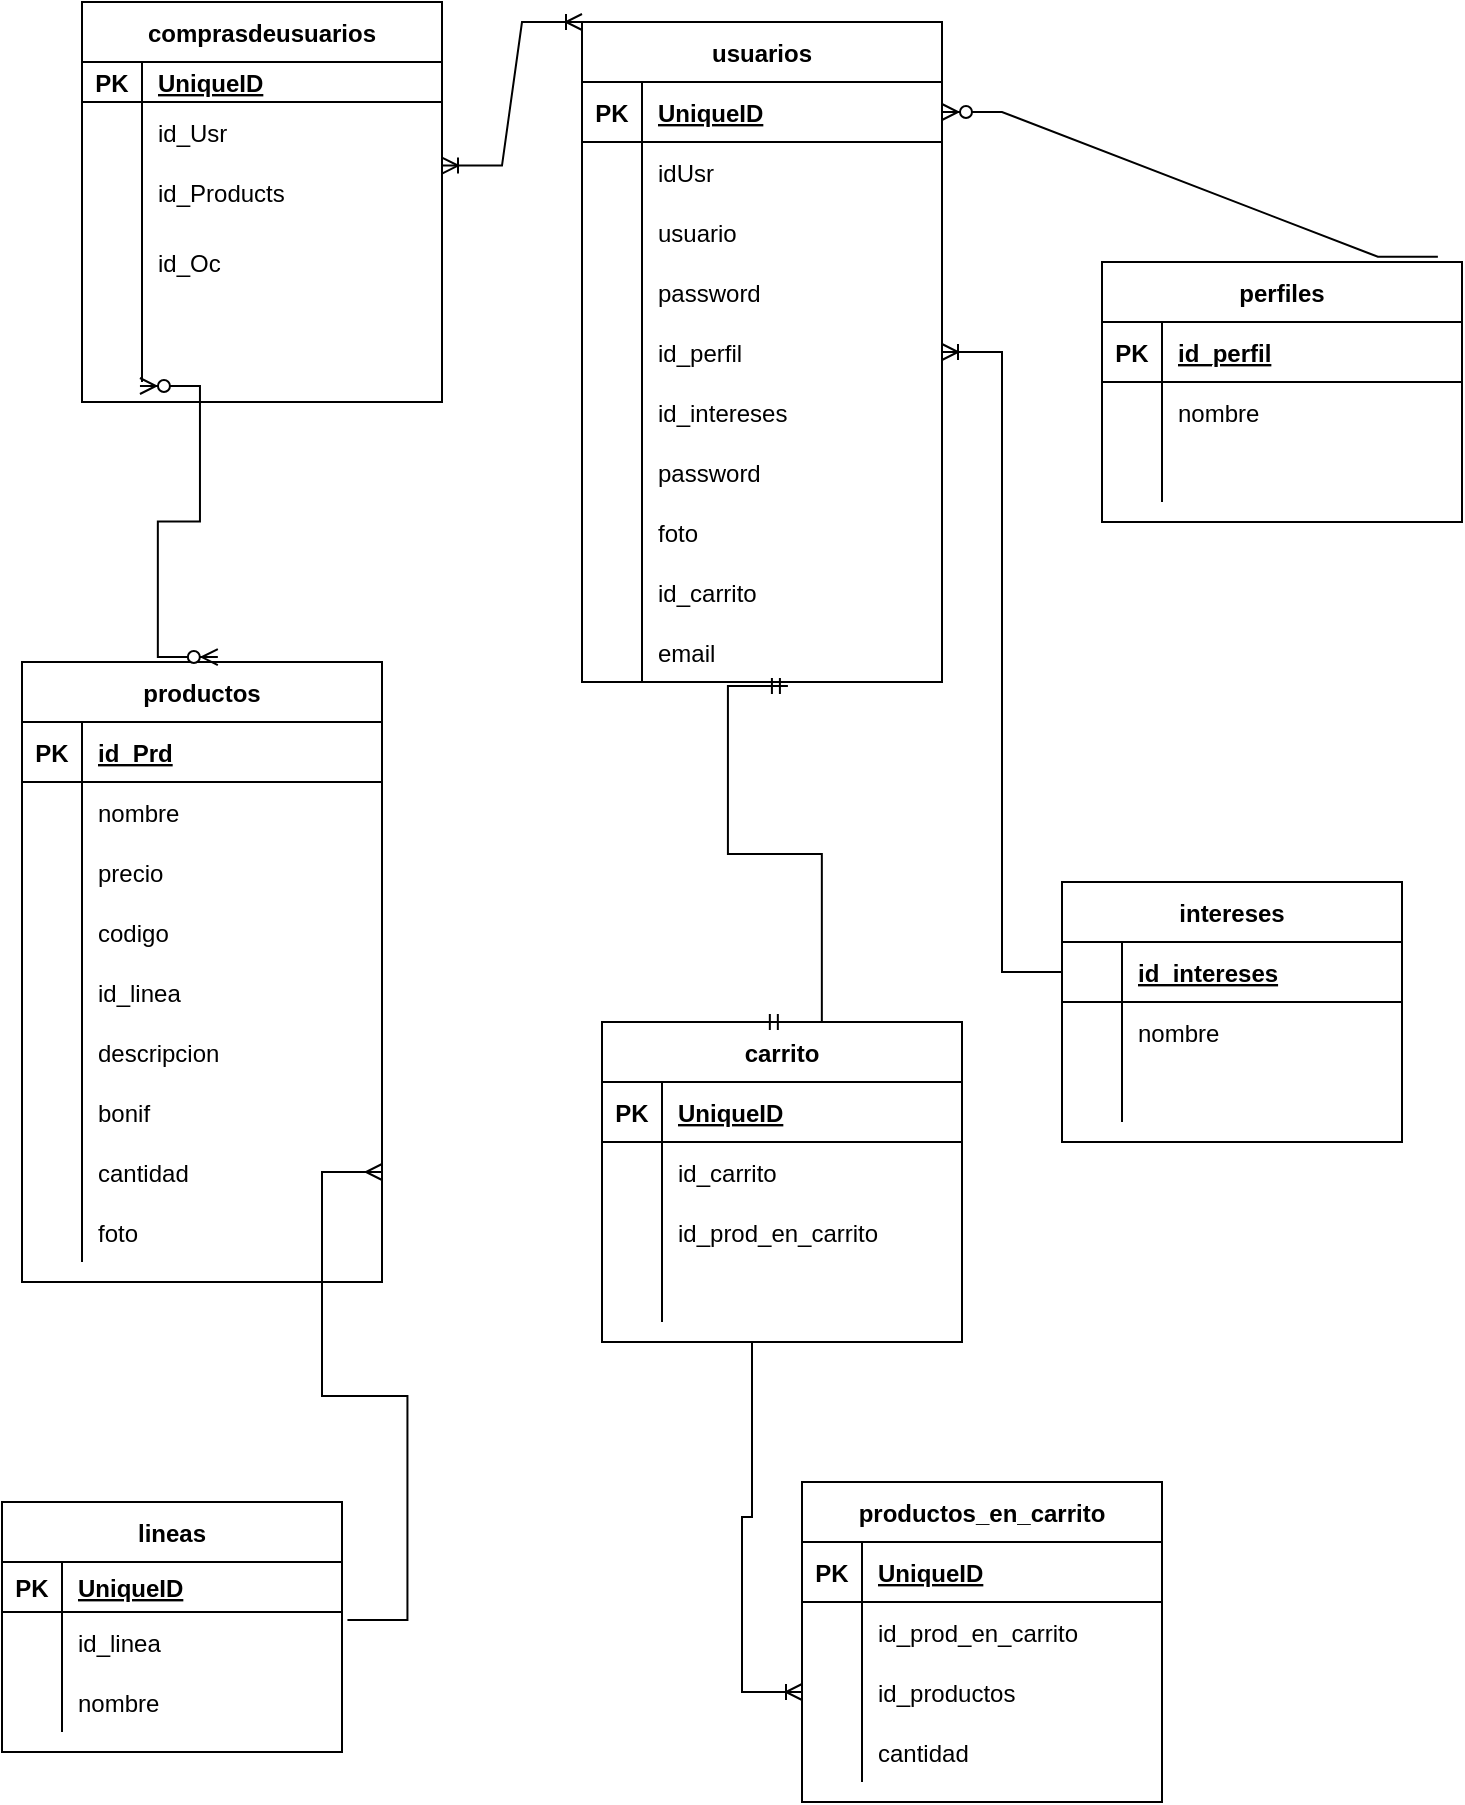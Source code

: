 <mxfile version="15.9.4" type="device"><diagram id="ywbzCSPkSt5RIFDzlfok" name="Page-1"><mxGraphModel dx="1278" dy="528" grid="1" gridSize="10" guides="1" tooltips="1" connect="1" arrows="1" fold="1" page="1" pageScale="1" pageWidth="827" pageHeight="1169" math="0" shadow="0"><root><mxCell id="0"/><mxCell id="1" parent="0"/><mxCell id="GASzNJLxRuxBoyKp516g-14" value="comprasdeusuarios" style="shape=table;startSize=30;container=1;collapsible=1;childLayout=tableLayout;fixedRows=1;rowLines=0;fontStyle=1;align=center;resizeLast=1;" parent="1" vertex="1"><mxGeometry x="90" y="30" width="180" height="200" as="geometry"/></mxCell><mxCell id="GASzNJLxRuxBoyKp516g-15" value="" style="shape=partialRectangle;collapsible=0;dropTarget=0;pointerEvents=0;fillColor=none;top=0;left=0;bottom=1;right=0;points=[[0,0.5],[1,0.5]];portConstraint=eastwest;" parent="GASzNJLxRuxBoyKp516g-14" vertex="1"><mxGeometry y="30" width="180" height="20" as="geometry"/></mxCell><mxCell id="GASzNJLxRuxBoyKp516g-16" value="PK" style="shape=partialRectangle;connectable=0;fillColor=none;top=0;left=0;bottom=0;right=0;fontStyle=1;overflow=hidden;" parent="GASzNJLxRuxBoyKp516g-15" vertex="1"><mxGeometry width="30" height="20" as="geometry"><mxRectangle width="30" height="20" as="alternateBounds"/></mxGeometry></mxCell><mxCell id="GASzNJLxRuxBoyKp516g-17" value="UniqueID" style="shape=partialRectangle;connectable=0;fillColor=none;top=0;left=0;bottom=0;right=0;align=left;spacingLeft=6;fontStyle=5;overflow=hidden;" parent="GASzNJLxRuxBoyKp516g-15" vertex="1"><mxGeometry x="30" width="150" height="20" as="geometry"><mxRectangle width="150" height="20" as="alternateBounds"/></mxGeometry></mxCell><mxCell id="GASzNJLxRuxBoyKp516g-18" value="" style="shape=partialRectangle;collapsible=0;dropTarget=0;pointerEvents=0;fillColor=none;top=0;left=0;bottom=0;right=0;points=[[0,0.5],[1,0.5]];portConstraint=eastwest;" parent="GASzNJLxRuxBoyKp516g-14" vertex="1"><mxGeometry y="50" width="180" height="30" as="geometry"/></mxCell><mxCell id="GASzNJLxRuxBoyKp516g-19" value="" style="shape=partialRectangle;connectable=0;fillColor=none;top=0;left=0;bottom=0;right=0;editable=1;overflow=hidden;" parent="GASzNJLxRuxBoyKp516g-18" vertex="1"><mxGeometry width="30" height="30" as="geometry"><mxRectangle width="30" height="30" as="alternateBounds"/></mxGeometry></mxCell><mxCell id="GASzNJLxRuxBoyKp516g-20" value="id_Usr" style="shape=partialRectangle;connectable=0;fillColor=none;top=0;left=0;bottom=0;right=0;align=left;spacingLeft=6;overflow=hidden;" parent="GASzNJLxRuxBoyKp516g-18" vertex="1"><mxGeometry x="30" width="150" height="30" as="geometry"><mxRectangle width="150" height="30" as="alternateBounds"/></mxGeometry></mxCell><mxCell id="GASzNJLxRuxBoyKp516g-21" value="" style="shape=partialRectangle;collapsible=0;dropTarget=0;pointerEvents=0;fillColor=none;top=0;left=0;bottom=0;right=0;points=[[0,0.5],[1,0.5]];portConstraint=eastwest;" parent="GASzNJLxRuxBoyKp516g-14" vertex="1"><mxGeometry y="80" width="180" height="30" as="geometry"/></mxCell><mxCell id="GASzNJLxRuxBoyKp516g-22" value="" style="shape=partialRectangle;connectable=0;fillColor=none;top=0;left=0;bottom=0;right=0;editable=1;overflow=hidden;" parent="GASzNJLxRuxBoyKp516g-21" vertex="1"><mxGeometry width="30" height="30" as="geometry"><mxRectangle width="30" height="30" as="alternateBounds"/></mxGeometry></mxCell><mxCell id="GASzNJLxRuxBoyKp516g-23" value="id_Products" style="shape=partialRectangle;connectable=0;fillColor=none;top=0;left=0;bottom=0;right=0;align=left;spacingLeft=6;overflow=hidden;" parent="GASzNJLxRuxBoyKp516g-21" vertex="1"><mxGeometry x="30" width="150" height="30" as="geometry"><mxRectangle width="150" height="30" as="alternateBounds"/></mxGeometry></mxCell><mxCell id="GASzNJLxRuxBoyKp516g-24" value="" style="shape=partialRectangle;collapsible=0;dropTarget=0;pointerEvents=0;fillColor=none;top=0;left=0;bottom=0;right=0;points=[[0,0.5],[1,0.5]];portConstraint=eastwest;" parent="GASzNJLxRuxBoyKp516g-14" vertex="1"><mxGeometry y="110" width="180" height="40" as="geometry"/></mxCell><mxCell id="GASzNJLxRuxBoyKp516g-25" value="" style="shape=partialRectangle;connectable=0;fillColor=none;top=0;left=0;bottom=0;right=0;editable=1;overflow=hidden;" parent="GASzNJLxRuxBoyKp516g-24" vertex="1"><mxGeometry width="30" height="40" as="geometry"><mxRectangle width="30" height="40" as="alternateBounds"/></mxGeometry></mxCell><mxCell id="GASzNJLxRuxBoyKp516g-26" value="id_Oc" style="shape=partialRectangle;connectable=0;fillColor=none;top=0;left=0;bottom=0;right=0;align=left;spacingLeft=6;overflow=hidden;" parent="GASzNJLxRuxBoyKp516g-24" vertex="1"><mxGeometry x="30" width="150" height="40" as="geometry"><mxRectangle width="150" height="40" as="alternateBounds"/></mxGeometry></mxCell><mxCell id="IthSBB-lRhtVNg30mjnl-20" value="" style="shape=partialRectangle;collapsible=0;dropTarget=0;pointerEvents=0;fillColor=none;top=0;left=0;bottom=0;right=0;points=[[0,0.5],[1,0.5]];portConstraint=eastwest;" vertex="1" parent="GASzNJLxRuxBoyKp516g-14"><mxGeometry y="150" width="180" height="40" as="geometry"/></mxCell><mxCell id="IthSBB-lRhtVNg30mjnl-21" value="" style="shape=partialRectangle;connectable=0;fillColor=none;top=0;left=0;bottom=0;right=0;editable=1;overflow=hidden;" vertex="1" parent="IthSBB-lRhtVNg30mjnl-20"><mxGeometry width="30" height="40" as="geometry"><mxRectangle width="30" height="40" as="alternateBounds"/></mxGeometry></mxCell><mxCell id="IthSBB-lRhtVNg30mjnl-22" value="" style="shape=partialRectangle;connectable=0;fillColor=none;top=0;left=0;bottom=0;right=0;align=left;spacingLeft=6;overflow=hidden;" vertex="1" parent="IthSBB-lRhtVNg30mjnl-20"><mxGeometry x="30" width="150" height="40" as="geometry"><mxRectangle width="150" height="40" as="alternateBounds"/></mxGeometry></mxCell><mxCell id="GASzNJLxRuxBoyKp516g-53" value="usuarios" style="shape=table;startSize=30;container=1;collapsible=1;childLayout=tableLayout;fixedRows=1;rowLines=0;fontStyle=1;align=center;resizeLast=1;" parent="1" vertex="1"><mxGeometry x="340" y="40" width="180" height="330" as="geometry"/></mxCell><mxCell id="GASzNJLxRuxBoyKp516g-54" value="" style="shape=partialRectangle;collapsible=0;dropTarget=0;pointerEvents=0;fillColor=none;top=0;left=0;bottom=1;right=0;points=[[0,0.5],[1,0.5]];portConstraint=eastwest;" parent="GASzNJLxRuxBoyKp516g-53" vertex="1"><mxGeometry y="30" width="180" height="30" as="geometry"/></mxCell><mxCell id="GASzNJLxRuxBoyKp516g-55" value="PK" style="shape=partialRectangle;connectable=0;fillColor=none;top=0;left=0;bottom=0;right=0;fontStyle=1;overflow=hidden;" parent="GASzNJLxRuxBoyKp516g-54" vertex="1"><mxGeometry width="30" height="30" as="geometry"><mxRectangle width="30" height="30" as="alternateBounds"/></mxGeometry></mxCell><mxCell id="GASzNJLxRuxBoyKp516g-56" value="UniqueID" style="shape=partialRectangle;connectable=0;fillColor=none;top=0;left=0;bottom=0;right=0;align=left;spacingLeft=6;fontStyle=5;overflow=hidden;" parent="GASzNJLxRuxBoyKp516g-54" vertex="1"><mxGeometry x="30" width="150" height="30" as="geometry"><mxRectangle width="150" height="30" as="alternateBounds"/></mxGeometry></mxCell><mxCell id="GASzNJLxRuxBoyKp516g-57" value="" style="shape=partialRectangle;collapsible=0;dropTarget=0;pointerEvents=0;fillColor=none;top=0;left=0;bottom=0;right=0;points=[[0,0.5],[1,0.5]];portConstraint=eastwest;" parent="GASzNJLxRuxBoyKp516g-53" vertex="1"><mxGeometry y="60" width="180" height="30" as="geometry"/></mxCell><mxCell id="GASzNJLxRuxBoyKp516g-58" value="" style="shape=partialRectangle;connectable=0;fillColor=none;top=0;left=0;bottom=0;right=0;editable=1;overflow=hidden;" parent="GASzNJLxRuxBoyKp516g-57" vertex="1"><mxGeometry width="30" height="30" as="geometry"><mxRectangle width="30" height="30" as="alternateBounds"/></mxGeometry></mxCell><mxCell id="GASzNJLxRuxBoyKp516g-59" value="idUsr" style="shape=partialRectangle;connectable=0;fillColor=none;top=0;left=0;bottom=0;right=0;align=left;spacingLeft=6;overflow=hidden;" parent="GASzNJLxRuxBoyKp516g-57" vertex="1"><mxGeometry x="30" width="150" height="30" as="geometry"><mxRectangle width="150" height="30" as="alternateBounds"/></mxGeometry></mxCell><mxCell id="GASzNJLxRuxBoyKp516g-60" value="" style="shape=partialRectangle;collapsible=0;dropTarget=0;pointerEvents=0;fillColor=none;top=0;left=0;bottom=0;right=0;points=[[0,0.5],[1,0.5]];portConstraint=eastwest;" parent="GASzNJLxRuxBoyKp516g-53" vertex="1"><mxGeometry y="90" width="180" height="30" as="geometry"/></mxCell><mxCell id="GASzNJLxRuxBoyKp516g-61" value="" style="shape=partialRectangle;connectable=0;fillColor=none;top=0;left=0;bottom=0;right=0;editable=1;overflow=hidden;" parent="GASzNJLxRuxBoyKp516g-60" vertex="1"><mxGeometry width="30" height="30" as="geometry"><mxRectangle width="30" height="30" as="alternateBounds"/></mxGeometry></mxCell><mxCell id="GASzNJLxRuxBoyKp516g-62" value="usuario" style="shape=partialRectangle;connectable=0;fillColor=none;top=0;left=0;bottom=0;right=0;align=left;spacingLeft=6;overflow=hidden;" parent="GASzNJLxRuxBoyKp516g-60" vertex="1"><mxGeometry x="30" width="150" height="30" as="geometry"><mxRectangle width="150" height="30" as="alternateBounds"/></mxGeometry></mxCell><mxCell id="GASzNJLxRuxBoyKp516g-63" value="" style="shape=partialRectangle;collapsible=0;dropTarget=0;pointerEvents=0;fillColor=none;top=0;left=0;bottom=0;right=0;points=[[0,0.5],[1,0.5]];portConstraint=eastwest;" parent="GASzNJLxRuxBoyKp516g-53" vertex="1"><mxGeometry y="120" width="180" height="30" as="geometry"/></mxCell><mxCell id="GASzNJLxRuxBoyKp516g-64" value="&#xA;&#xA;&#xA;&#xA;&#xA;                " style="shape=partialRectangle;connectable=0;fillColor=none;top=0;left=0;bottom=0;right=0;editable=1;overflow=hidden;" parent="GASzNJLxRuxBoyKp516g-63" vertex="1"><mxGeometry width="30" height="30" as="geometry"><mxRectangle width="30" height="30" as="alternateBounds"/></mxGeometry></mxCell><mxCell id="GASzNJLxRuxBoyKp516g-65" value="password" style="shape=partialRectangle;connectable=0;fillColor=none;top=0;left=0;bottom=0;right=0;align=left;spacingLeft=6;overflow=hidden;" parent="GASzNJLxRuxBoyKp516g-63" vertex="1"><mxGeometry x="30" width="150" height="30" as="geometry"><mxRectangle width="150" height="30" as="alternateBounds"/></mxGeometry></mxCell><mxCell id="GASzNJLxRuxBoyKp516g-67" value="" style="shape=partialRectangle;collapsible=0;dropTarget=0;pointerEvents=0;fillColor=none;top=0;left=0;bottom=0;right=0;points=[[0,0.5],[1,0.5]];portConstraint=eastwest;" parent="GASzNJLxRuxBoyKp516g-53" vertex="1"><mxGeometry y="150" width="180" height="30" as="geometry"/></mxCell><mxCell id="GASzNJLxRuxBoyKp516g-68" value="&#xA;&#xA;&#xA;&#xA;&#xA;                " style="shape=partialRectangle;connectable=0;fillColor=none;top=0;left=0;bottom=0;right=0;editable=1;overflow=hidden;" parent="GASzNJLxRuxBoyKp516g-67" vertex="1"><mxGeometry width="30" height="30" as="geometry"><mxRectangle width="30" height="30" as="alternateBounds"/></mxGeometry></mxCell><mxCell id="GASzNJLxRuxBoyKp516g-69" value="id_perfil" style="shape=partialRectangle;connectable=0;fillColor=none;top=0;left=0;bottom=0;right=0;align=left;spacingLeft=6;overflow=hidden;" parent="GASzNJLxRuxBoyKp516g-67" vertex="1"><mxGeometry x="30" width="150" height="30" as="geometry"><mxRectangle width="150" height="30" as="alternateBounds"/></mxGeometry></mxCell><mxCell id="GASzNJLxRuxBoyKp516g-70" value="" style="shape=partialRectangle;collapsible=0;dropTarget=0;pointerEvents=0;fillColor=none;top=0;left=0;bottom=0;right=0;points=[[0,0.5],[1,0.5]];portConstraint=eastwest;" parent="GASzNJLxRuxBoyKp516g-53" vertex="1"><mxGeometry y="180" width="180" height="30" as="geometry"/></mxCell><mxCell id="GASzNJLxRuxBoyKp516g-71" value="&#xA;&#xA;&#xA;&#xA;&#xA;                " style="shape=partialRectangle;connectable=0;fillColor=none;top=0;left=0;bottom=0;right=0;editable=1;overflow=hidden;" parent="GASzNJLxRuxBoyKp516g-70" vertex="1"><mxGeometry width="30" height="30" as="geometry"><mxRectangle width="30" height="30" as="alternateBounds"/></mxGeometry></mxCell><mxCell id="GASzNJLxRuxBoyKp516g-72" value="id_intereses" style="shape=partialRectangle;connectable=0;fillColor=none;top=0;left=0;bottom=0;right=0;align=left;spacingLeft=6;overflow=hidden;" parent="GASzNJLxRuxBoyKp516g-70" vertex="1"><mxGeometry x="30" width="150" height="30" as="geometry"><mxRectangle width="150" height="30" as="alternateBounds"/></mxGeometry></mxCell><mxCell id="GASzNJLxRuxBoyKp516g-73" value="" style="shape=partialRectangle;collapsible=0;dropTarget=0;pointerEvents=0;fillColor=none;top=0;left=0;bottom=0;right=0;points=[[0,0.5],[1,0.5]];portConstraint=eastwest;" parent="GASzNJLxRuxBoyKp516g-53" vertex="1"><mxGeometry y="210" width="180" height="30" as="geometry"/></mxCell><mxCell id="GASzNJLxRuxBoyKp516g-74" value="&#xA;&#xA;&#xA;&#xA;&#xA;                " style="shape=partialRectangle;connectable=0;fillColor=none;top=0;left=0;bottom=0;right=0;editable=1;overflow=hidden;" parent="GASzNJLxRuxBoyKp516g-73" vertex="1"><mxGeometry width="30" height="30" as="geometry"><mxRectangle width="30" height="30" as="alternateBounds"/></mxGeometry></mxCell><mxCell id="GASzNJLxRuxBoyKp516g-75" value="password" style="shape=partialRectangle;connectable=0;fillColor=none;top=0;left=0;bottom=0;right=0;align=left;spacingLeft=6;overflow=hidden;" parent="GASzNJLxRuxBoyKp516g-73" vertex="1"><mxGeometry x="30" width="150" height="30" as="geometry"><mxRectangle width="150" height="30" as="alternateBounds"/></mxGeometry></mxCell><mxCell id="IthSBB-lRhtVNg30mjnl-4" value="" style="shape=partialRectangle;collapsible=0;dropTarget=0;pointerEvents=0;fillColor=none;top=0;left=0;bottom=0;right=0;points=[[0,0.5],[1,0.5]];portConstraint=eastwest;" vertex="1" parent="GASzNJLxRuxBoyKp516g-53"><mxGeometry y="240" width="180" height="30" as="geometry"/></mxCell><mxCell id="IthSBB-lRhtVNg30mjnl-5" value="&#xA;&#xA;&#xA;&#xA;&#xA;                " style="shape=partialRectangle;connectable=0;fillColor=none;top=0;left=0;bottom=0;right=0;editable=1;overflow=hidden;" vertex="1" parent="IthSBB-lRhtVNg30mjnl-4"><mxGeometry width="30" height="30" as="geometry"><mxRectangle width="30" height="30" as="alternateBounds"/></mxGeometry></mxCell><mxCell id="IthSBB-lRhtVNg30mjnl-6" value="foto" style="shape=partialRectangle;connectable=0;fillColor=none;top=0;left=0;bottom=0;right=0;align=left;spacingLeft=6;overflow=hidden;" vertex="1" parent="IthSBB-lRhtVNg30mjnl-4"><mxGeometry x="30" width="150" height="30" as="geometry"><mxRectangle width="150" height="30" as="alternateBounds"/></mxGeometry></mxCell><mxCell id="IthSBB-lRhtVNg30mjnl-26" value="" style="shape=partialRectangle;collapsible=0;dropTarget=0;pointerEvents=0;fillColor=none;top=0;left=0;bottom=0;right=0;points=[[0,0.5],[1,0.5]];portConstraint=eastwest;" vertex="1" parent="GASzNJLxRuxBoyKp516g-53"><mxGeometry y="270" width="180" height="30" as="geometry"/></mxCell><mxCell id="IthSBB-lRhtVNg30mjnl-27" value="&#xA;&#xA;&#xA;&#xA;&#xA;                " style="shape=partialRectangle;connectable=0;fillColor=none;top=0;left=0;bottom=0;right=0;editable=1;overflow=hidden;" vertex="1" parent="IthSBB-lRhtVNg30mjnl-26"><mxGeometry width="30" height="30" as="geometry"><mxRectangle width="30" height="30" as="alternateBounds"/></mxGeometry></mxCell><mxCell id="IthSBB-lRhtVNg30mjnl-28" value="id_carrito" style="shape=partialRectangle;connectable=0;fillColor=none;top=0;left=0;bottom=0;right=0;align=left;spacingLeft=6;overflow=hidden;" vertex="1" parent="IthSBB-lRhtVNg30mjnl-26"><mxGeometry x="30" width="150" height="30" as="geometry"><mxRectangle width="150" height="30" as="alternateBounds"/></mxGeometry></mxCell><mxCell id="IthSBB-lRhtVNg30mjnl-57" value="" style="shape=partialRectangle;collapsible=0;dropTarget=0;pointerEvents=0;fillColor=none;top=0;left=0;bottom=0;right=0;points=[[0,0.5],[1,0.5]];portConstraint=eastwest;" vertex="1" parent="GASzNJLxRuxBoyKp516g-53"><mxGeometry y="300" width="180" height="30" as="geometry"/></mxCell><mxCell id="IthSBB-lRhtVNg30mjnl-58" value="" style="shape=partialRectangle;connectable=0;fillColor=none;top=0;left=0;bottom=0;right=0;editable=1;overflow=hidden;" vertex="1" parent="IthSBB-lRhtVNg30mjnl-57"><mxGeometry width="30" height="30" as="geometry"><mxRectangle width="30" height="30" as="alternateBounds"/></mxGeometry></mxCell><mxCell id="IthSBB-lRhtVNg30mjnl-59" value="email" style="shape=partialRectangle;connectable=0;fillColor=none;top=0;left=0;bottom=0;right=0;align=left;spacingLeft=6;overflow=hidden;" vertex="1" parent="IthSBB-lRhtVNg30mjnl-57"><mxGeometry x="30" width="150" height="30" as="geometry"><mxRectangle width="150" height="30" as="alternateBounds"/></mxGeometry></mxCell><mxCell id="GASzNJLxRuxBoyKp516g-76" value="perfiles" style="shape=table;startSize=30;container=1;collapsible=1;childLayout=tableLayout;fixedRows=1;rowLines=0;fontStyle=1;align=center;resizeLast=1;" parent="1" vertex="1"><mxGeometry x="600" y="160" width="180" height="130" as="geometry"/></mxCell><mxCell id="GASzNJLxRuxBoyKp516g-77" value="" style="shape=partialRectangle;collapsible=0;dropTarget=0;pointerEvents=0;fillColor=none;top=0;left=0;bottom=1;right=0;points=[[0,0.5],[1,0.5]];portConstraint=eastwest;" parent="GASzNJLxRuxBoyKp516g-76" vertex="1"><mxGeometry y="30" width="180" height="30" as="geometry"/></mxCell><mxCell id="GASzNJLxRuxBoyKp516g-78" value="PK" style="shape=partialRectangle;connectable=0;fillColor=none;top=0;left=0;bottom=0;right=0;fontStyle=1;overflow=hidden;" parent="GASzNJLxRuxBoyKp516g-77" vertex="1"><mxGeometry width="30" height="30" as="geometry"><mxRectangle width="30" height="30" as="alternateBounds"/></mxGeometry></mxCell><mxCell id="GASzNJLxRuxBoyKp516g-79" value="id_perfil" style="shape=partialRectangle;connectable=0;fillColor=none;top=0;left=0;bottom=0;right=0;align=left;spacingLeft=6;fontStyle=5;overflow=hidden;" parent="GASzNJLxRuxBoyKp516g-77" vertex="1"><mxGeometry x="30" width="150" height="30" as="geometry"><mxRectangle width="150" height="30" as="alternateBounds"/></mxGeometry></mxCell><mxCell id="GASzNJLxRuxBoyKp516g-80" value="" style="shape=partialRectangle;collapsible=0;dropTarget=0;pointerEvents=0;fillColor=none;top=0;left=0;bottom=0;right=0;points=[[0,0.5],[1,0.5]];portConstraint=eastwest;" parent="GASzNJLxRuxBoyKp516g-76" vertex="1"><mxGeometry y="60" width="180" height="30" as="geometry"/></mxCell><mxCell id="GASzNJLxRuxBoyKp516g-81" value="" style="shape=partialRectangle;connectable=0;fillColor=none;top=0;left=0;bottom=0;right=0;editable=1;overflow=hidden;" parent="GASzNJLxRuxBoyKp516g-80" vertex="1"><mxGeometry width="30" height="30" as="geometry"><mxRectangle width="30" height="30" as="alternateBounds"/></mxGeometry></mxCell><mxCell id="GASzNJLxRuxBoyKp516g-82" value="nombre" style="shape=partialRectangle;connectable=0;fillColor=none;top=0;left=0;bottom=0;right=0;align=left;spacingLeft=6;overflow=hidden;" parent="GASzNJLxRuxBoyKp516g-80" vertex="1"><mxGeometry x="30" width="150" height="30" as="geometry"><mxRectangle width="150" height="30" as="alternateBounds"/></mxGeometry></mxCell><mxCell id="GASzNJLxRuxBoyKp516g-86" value="" style="shape=partialRectangle;collapsible=0;dropTarget=0;pointerEvents=0;fillColor=none;top=0;left=0;bottom=0;right=0;points=[[0,0.5],[1,0.5]];portConstraint=eastwest;" parent="GASzNJLxRuxBoyKp516g-76" vertex="1"><mxGeometry y="90" width="180" height="30" as="geometry"/></mxCell><mxCell id="GASzNJLxRuxBoyKp516g-87" value="" style="shape=partialRectangle;connectable=0;fillColor=none;top=0;left=0;bottom=0;right=0;editable=1;overflow=hidden;" parent="GASzNJLxRuxBoyKp516g-86" vertex="1"><mxGeometry width="30" height="30" as="geometry"><mxRectangle width="30" height="30" as="alternateBounds"/></mxGeometry></mxCell><mxCell id="GASzNJLxRuxBoyKp516g-88" value="" style="shape=partialRectangle;connectable=0;fillColor=none;top=0;left=0;bottom=0;right=0;align=left;spacingLeft=6;overflow=hidden;" parent="GASzNJLxRuxBoyKp516g-86" vertex="1"><mxGeometry x="30" width="150" height="30" as="geometry"><mxRectangle width="150" height="30" as="alternateBounds"/></mxGeometry></mxCell><mxCell id="GASzNJLxRuxBoyKp516g-89" value="intereses" style="shape=table;startSize=30;container=1;collapsible=1;childLayout=tableLayout;fixedRows=1;rowLines=0;fontStyle=1;align=center;resizeLast=1;" parent="1" vertex="1"><mxGeometry x="580" y="470" width="170" height="130" as="geometry"/></mxCell><mxCell id="GASzNJLxRuxBoyKp516g-90" value="" style="shape=partialRectangle;collapsible=0;dropTarget=0;pointerEvents=0;fillColor=none;top=0;left=0;bottom=1;right=0;points=[[0,0.5],[1,0.5]];portConstraint=eastwest;" parent="GASzNJLxRuxBoyKp516g-89" vertex="1"><mxGeometry y="30" width="170" height="30" as="geometry"/></mxCell><mxCell id="GASzNJLxRuxBoyKp516g-91" value="" style="shape=partialRectangle;connectable=0;fillColor=none;top=0;left=0;bottom=0;right=0;fontStyle=1;overflow=hidden;" parent="GASzNJLxRuxBoyKp516g-90" vertex="1"><mxGeometry width="30" height="30" as="geometry"><mxRectangle width="30" height="30" as="alternateBounds"/></mxGeometry></mxCell><mxCell id="GASzNJLxRuxBoyKp516g-92" value="id_intereses" style="shape=partialRectangle;connectable=0;fillColor=none;top=0;left=0;bottom=0;right=0;align=left;spacingLeft=6;fontStyle=5;overflow=hidden;" parent="GASzNJLxRuxBoyKp516g-90" vertex="1"><mxGeometry x="30" width="140" height="30" as="geometry"><mxRectangle width="140" height="30" as="alternateBounds"/></mxGeometry></mxCell><mxCell id="GASzNJLxRuxBoyKp516g-93" value="" style="shape=partialRectangle;collapsible=0;dropTarget=0;pointerEvents=0;fillColor=none;top=0;left=0;bottom=0;right=0;points=[[0,0.5],[1,0.5]];portConstraint=eastwest;" parent="GASzNJLxRuxBoyKp516g-89" vertex="1"><mxGeometry y="60" width="170" height="30" as="geometry"/></mxCell><mxCell id="GASzNJLxRuxBoyKp516g-94" value="" style="shape=partialRectangle;connectable=0;fillColor=none;top=0;left=0;bottom=0;right=0;editable=1;overflow=hidden;" parent="GASzNJLxRuxBoyKp516g-93" vertex="1"><mxGeometry width="30" height="30" as="geometry"><mxRectangle width="30" height="30" as="alternateBounds"/></mxGeometry></mxCell><mxCell id="GASzNJLxRuxBoyKp516g-95" value="nombre" style="shape=partialRectangle;connectable=0;fillColor=none;top=0;left=0;bottom=0;right=0;align=left;spacingLeft=6;overflow=hidden;" parent="GASzNJLxRuxBoyKp516g-93" vertex="1"><mxGeometry x="30" width="140" height="30" as="geometry"><mxRectangle width="140" height="30" as="alternateBounds"/></mxGeometry></mxCell><mxCell id="GASzNJLxRuxBoyKp516g-99" value="" style="shape=partialRectangle;collapsible=0;dropTarget=0;pointerEvents=0;fillColor=none;top=0;left=0;bottom=0;right=0;points=[[0,0.5],[1,0.5]];portConstraint=eastwest;" parent="GASzNJLxRuxBoyKp516g-89" vertex="1"><mxGeometry y="90" width="170" height="30" as="geometry"/></mxCell><mxCell id="GASzNJLxRuxBoyKp516g-100" value="" style="shape=partialRectangle;connectable=0;fillColor=none;top=0;left=0;bottom=0;right=0;editable=1;overflow=hidden;" parent="GASzNJLxRuxBoyKp516g-99" vertex="1"><mxGeometry width="30" height="30" as="geometry"><mxRectangle width="30" height="30" as="alternateBounds"/></mxGeometry></mxCell><mxCell id="GASzNJLxRuxBoyKp516g-101" value="" style="shape=partialRectangle;connectable=0;fillColor=none;top=0;left=0;bottom=0;right=0;align=left;spacingLeft=6;overflow=hidden;" parent="GASzNJLxRuxBoyKp516g-99" vertex="1"><mxGeometry x="30" width="140" height="30" as="geometry"><mxRectangle width="140" height="30" as="alternateBounds"/></mxGeometry></mxCell><mxCell id="GASzNJLxRuxBoyKp516g-102" value="productos" style="shape=table;startSize=30;container=1;collapsible=1;childLayout=tableLayout;fixedRows=1;rowLines=0;fontStyle=1;align=center;resizeLast=1;" parent="1" vertex="1"><mxGeometry x="60" y="360" width="180" height="310" as="geometry"/></mxCell><mxCell id="GASzNJLxRuxBoyKp516g-103" value="" style="shape=partialRectangle;collapsible=0;dropTarget=0;pointerEvents=0;fillColor=none;top=0;left=0;bottom=1;right=0;points=[[0,0.5],[1,0.5]];portConstraint=eastwest;" parent="GASzNJLxRuxBoyKp516g-102" vertex="1"><mxGeometry y="30" width="180" height="30" as="geometry"/></mxCell><mxCell id="GASzNJLxRuxBoyKp516g-104" value="PK" style="shape=partialRectangle;connectable=0;fillColor=none;top=0;left=0;bottom=0;right=0;fontStyle=1;overflow=hidden;" parent="GASzNJLxRuxBoyKp516g-103" vertex="1"><mxGeometry width="30" height="30" as="geometry"><mxRectangle width="30" height="30" as="alternateBounds"/></mxGeometry></mxCell><mxCell id="GASzNJLxRuxBoyKp516g-105" value="id_Prd" style="shape=partialRectangle;connectable=0;fillColor=none;top=0;left=0;bottom=0;right=0;align=left;spacingLeft=6;fontStyle=5;overflow=hidden;" parent="GASzNJLxRuxBoyKp516g-103" vertex="1"><mxGeometry x="30" width="150" height="30" as="geometry"><mxRectangle width="150" height="30" as="alternateBounds"/></mxGeometry></mxCell><mxCell id="GASzNJLxRuxBoyKp516g-106" value="" style="shape=partialRectangle;collapsible=0;dropTarget=0;pointerEvents=0;fillColor=none;top=0;left=0;bottom=0;right=0;points=[[0,0.5],[1,0.5]];portConstraint=eastwest;" parent="GASzNJLxRuxBoyKp516g-102" vertex="1"><mxGeometry y="60" width="180" height="30" as="geometry"/></mxCell><mxCell id="GASzNJLxRuxBoyKp516g-107" value="" style="shape=partialRectangle;connectable=0;fillColor=none;top=0;left=0;bottom=0;right=0;editable=1;overflow=hidden;" parent="GASzNJLxRuxBoyKp516g-106" vertex="1"><mxGeometry width="30" height="30" as="geometry"><mxRectangle width="30" height="30" as="alternateBounds"/></mxGeometry></mxCell><mxCell id="GASzNJLxRuxBoyKp516g-108" value="nombre" style="shape=partialRectangle;connectable=0;fillColor=none;top=0;left=0;bottom=0;right=0;align=left;spacingLeft=6;overflow=hidden;" parent="GASzNJLxRuxBoyKp516g-106" vertex="1"><mxGeometry x="30" width="150" height="30" as="geometry"><mxRectangle width="150" height="30" as="alternateBounds"/></mxGeometry></mxCell><mxCell id="GASzNJLxRuxBoyKp516g-109" value="" style="shape=partialRectangle;collapsible=0;dropTarget=0;pointerEvents=0;fillColor=none;top=0;left=0;bottom=0;right=0;points=[[0,0.5],[1,0.5]];portConstraint=eastwest;" parent="GASzNJLxRuxBoyKp516g-102" vertex="1"><mxGeometry y="90" width="180" height="30" as="geometry"/></mxCell><mxCell id="GASzNJLxRuxBoyKp516g-110" value="" style="shape=partialRectangle;connectable=0;fillColor=none;top=0;left=0;bottom=0;right=0;editable=1;overflow=hidden;" parent="GASzNJLxRuxBoyKp516g-109" vertex="1"><mxGeometry width="30" height="30" as="geometry"><mxRectangle width="30" height="30" as="alternateBounds"/></mxGeometry></mxCell><mxCell id="GASzNJLxRuxBoyKp516g-111" value="precio" style="shape=partialRectangle;connectable=0;fillColor=none;top=0;left=0;bottom=0;right=0;align=left;spacingLeft=6;overflow=hidden;" parent="GASzNJLxRuxBoyKp516g-109" vertex="1"><mxGeometry x="30" width="150" height="30" as="geometry"><mxRectangle width="150" height="30" as="alternateBounds"/></mxGeometry></mxCell><mxCell id="GASzNJLxRuxBoyKp516g-112" value="" style="shape=partialRectangle;collapsible=0;dropTarget=0;pointerEvents=0;fillColor=none;top=0;left=0;bottom=0;right=0;points=[[0,0.5],[1,0.5]];portConstraint=eastwest;" parent="GASzNJLxRuxBoyKp516g-102" vertex="1"><mxGeometry y="120" width="180" height="30" as="geometry"/></mxCell><mxCell id="GASzNJLxRuxBoyKp516g-113" value="" style="shape=partialRectangle;connectable=0;fillColor=none;top=0;left=0;bottom=0;right=0;editable=1;overflow=hidden;" parent="GASzNJLxRuxBoyKp516g-112" vertex="1"><mxGeometry width="30" height="30" as="geometry"><mxRectangle width="30" height="30" as="alternateBounds"/></mxGeometry></mxCell><mxCell id="GASzNJLxRuxBoyKp516g-114" value="codigo" style="shape=partialRectangle;connectable=0;fillColor=none;top=0;left=0;bottom=0;right=0;align=left;spacingLeft=6;overflow=hidden;" parent="GASzNJLxRuxBoyKp516g-112" vertex="1"><mxGeometry x="30" width="150" height="30" as="geometry"><mxRectangle width="150" height="30" as="alternateBounds"/></mxGeometry></mxCell><mxCell id="GASzNJLxRuxBoyKp516g-115" value="" style="shape=partialRectangle;collapsible=0;dropTarget=0;pointerEvents=0;fillColor=none;top=0;left=0;bottom=0;right=0;points=[[0,0.5],[1,0.5]];portConstraint=eastwest;" parent="GASzNJLxRuxBoyKp516g-102" vertex="1"><mxGeometry y="150" width="180" height="30" as="geometry"/></mxCell><mxCell id="GASzNJLxRuxBoyKp516g-116" value="" style="shape=partialRectangle;connectable=0;fillColor=none;top=0;left=0;bottom=0;right=0;editable=1;overflow=hidden;" parent="GASzNJLxRuxBoyKp516g-115" vertex="1"><mxGeometry width="30" height="30" as="geometry"><mxRectangle width="30" height="30" as="alternateBounds"/></mxGeometry></mxCell><mxCell id="GASzNJLxRuxBoyKp516g-117" value="id_linea" style="shape=partialRectangle;connectable=0;fillColor=none;top=0;left=0;bottom=0;right=0;align=left;spacingLeft=6;overflow=hidden;" parent="GASzNJLxRuxBoyKp516g-115" vertex="1"><mxGeometry x="30" width="150" height="30" as="geometry"><mxRectangle width="150" height="30" as="alternateBounds"/></mxGeometry></mxCell><mxCell id="yG6WOSoYITNw6W6nUIvi-11" value="" style="shape=partialRectangle;collapsible=0;dropTarget=0;pointerEvents=0;fillColor=none;top=0;left=0;bottom=0;right=0;points=[[0,0.5],[1,0.5]];portConstraint=eastwest;" parent="GASzNJLxRuxBoyKp516g-102" vertex="1"><mxGeometry y="180" width="180" height="30" as="geometry"/></mxCell><mxCell id="yG6WOSoYITNw6W6nUIvi-12" value="" style="shape=partialRectangle;connectable=0;fillColor=none;top=0;left=0;bottom=0;right=0;editable=1;overflow=hidden;" parent="yG6WOSoYITNw6W6nUIvi-11" vertex="1"><mxGeometry width="30" height="30" as="geometry"><mxRectangle width="30" height="30" as="alternateBounds"/></mxGeometry></mxCell><mxCell id="yG6WOSoYITNw6W6nUIvi-13" value="descripcion" style="shape=partialRectangle;connectable=0;fillColor=none;top=0;left=0;bottom=0;right=0;align=left;spacingLeft=6;overflow=hidden;" parent="yG6WOSoYITNw6W6nUIvi-11" vertex="1"><mxGeometry x="30" width="150" height="30" as="geometry"><mxRectangle width="150" height="30" as="alternateBounds"/></mxGeometry></mxCell><mxCell id="yG6WOSoYITNw6W6nUIvi-8" value="" style="shape=partialRectangle;collapsible=0;dropTarget=0;pointerEvents=0;fillColor=none;top=0;left=0;bottom=0;right=0;points=[[0,0.5],[1,0.5]];portConstraint=eastwest;" parent="GASzNJLxRuxBoyKp516g-102" vertex="1"><mxGeometry y="210" width="180" height="30" as="geometry"/></mxCell><mxCell id="yG6WOSoYITNw6W6nUIvi-9" value="" style="shape=partialRectangle;connectable=0;fillColor=none;top=0;left=0;bottom=0;right=0;editable=1;overflow=hidden;" parent="yG6WOSoYITNw6W6nUIvi-8" vertex="1"><mxGeometry width="30" height="30" as="geometry"><mxRectangle width="30" height="30" as="alternateBounds"/></mxGeometry></mxCell><mxCell id="yG6WOSoYITNw6W6nUIvi-10" value="bonif" style="shape=partialRectangle;connectable=0;fillColor=none;top=0;left=0;bottom=0;right=0;align=left;spacingLeft=6;overflow=hidden;" parent="yG6WOSoYITNw6W6nUIvi-8" vertex="1"><mxGeometry x="30" width="150" height="30" as="geometry"><mxRectangle width="150" height="30" as="alternateBounds"/></mxGeometry></mxCell><mxCell id="GASzNJLxRuxBoyKp516g-118" value="" style="shape=partialRectangle;collapsible=0;dropTarget=0;pointerEvents=0;fillColor=none;top=0;left=0;bottom=0;right=0;points=[[0,0.5],[1,0.5]];portConstraint=eastwest;" parent="GASzNJLxRuxBoyKp516g-102" vertex="1"><mxGeometry y="240" width="180" height="30" as="geometry"/></mxCell><mxCell id="GASzNJLxRuxBoyKp516g-119" value="" style="shape=partialRectangle;connectable=0;fillColor=none;top=0;left=0;bottom=0;right=0;editable=1;overflow=hidden;" parent="GASzNJLxRuxBoyKp516g-118" vertex="1"><mxGeometry width="30" height="30" as="geometry"><mxRectangle width="30" height="30" as="alternateBounds"/></mxGeometry></mxCell><mxCell id="GASzNJLxRuxBoyKp516g-120" value="cantidad" style="shape=partialRectangle;connectable=0;fillColor=none;top=0;left=0;bottom=0;right=0;align=left;spacingLeft=6;overflow=hidden;" parent="GASzNJLxRuxBoyKp516g-118" vertex="1"><mxGeometry x="30" width="150" height="30" as="geometry"><mxRectangle width="150" height="30" as="alternateBounds"/></mxGeometry></mxCell><mxCell id="IthSBB-lRhtVNg30mjnl-1" value="" style="shape=partialRectangle;collapsible=0;dropTarget=0;pointerEvents=0;fillColor=none;top=0;left=0;bottom=0;right=0;points=[[0,0.5],[1,0.5]];portConstraint=eastwest;" vertex="1" parent="GASzNJLxRuxBoyKp516g-102"><mxGeometry y="270" width="180" height="30" as="geometry"/></mxCell><mxCell id="IthSBB-lRhtVNg30mjnl-2" value="" style="shape=partialRectangle;connectable=0;fillColor=none;top=0;left=0;bottom=0;right=0;editable=1;overflow=hidden;" vertex="1" parent="IthSBB-lRhtVNg30mjnl-1"><mxGeometry width="30" height="30" as="geometry"><mxRectangle width="30" height="30" as="alternateBounds"/></mxGeometry></mxCell><mxCell id="IthSBB-lRhtVNg30mjnl-3" value="foto" style="shape=partialRectangle;connectable=0;fillColor=none;top=0;left=0;bottom=0;right=0;align=left;spacingLeft=6;overflow=hidden;" vertex="1" parent="IthSBB-lRhtVNg30mjnl-1"><mxGeometry x="30" width="150" height="30" as="geometry"><mxRectangle width="150" height="30" as="alternateBounds"/></mxGeometry></mxCell><mxCell id="GASzNJLxRuxBoyKp516g-121" value="lineas" style="shape=table;startSize=30;container=1;collapsible=1;childLayout=tableLayout;fixedRows=1;rowLines=0;fontStyle=1;align=center;resizeLast=1;" parent="1" vertex="1"><mxGeometry x="50" y="780" width="170" height="125" as="geometry"/></mxCell><mxCell id="GASzNJLxRuxBoyKp516g-122" value="" style="shape=partialRectangle;collapsible=0;dropTarget=0;pointerEvents=0;fillColor=none;top=0;left=0;bottom=1;right=0;points=[[0,0.5],[1,0.5]];portConstraint=eastwest;" parent="GASzNJLxRuxBoyKp516g-121" vertex="1"><mxGeometry y="30" width="170" height="25" as="geometry"/></mxCell><mxCell id="GASzNJLxRuxBoyKp516g-123" value="PK" style="shape=partialRectangle;connectable=0;fillColor=none;top=0;left=0;bottom=0;right=0;fontStyle=1;overflow=hidden;" parent="GASzNJLxRuxBoyKp516g-122" vertex="1"><mxGeometry width="30" height="25" as="geometry"><mxRectangle width="30" height="25" as="alternateBounds"/></mxGeometry></mxCell><mxCell id="GASzNJLxRuxBoyKp516g-124" value="UniqueID" style="shape=partialRectangle;connectable=0;fillColor=none;top=0;left=0;bottom=0;right=0;align=left;spacingLeft=6;fontStyle=5;overflow=hidden;" parent="GASzNJLxRuxBoyKp516g-122" vertex="1"><mxGeometry x="30" width="140" height="25" as="geometry"><mxRectangle width="140" height="25" as="alternateBounds"/></mxGeometry></mxCell><mxCell id="GASzNJLxRuxBoyKp516g-125" value="" style="shape=partialRectangle;collapsible=0;dropTarget=0;pointerEvents=0;fillColor=none;top=0;left=0;bottom=0;right=0;points=[[0,0.5],[1,0.5]];portConstraint=eastwest;" parent="GASzNJLxRuxBoyKp516g-121" vertex="1"><mxGeometry y="55" width="170" height="30" as="geometry"/></mxCell><mxCell id="GASzNJLxRuxBoyKp516g-126" value="" style="shape=partialRectangle;connectable=0;fillColor=none;top=0;left=0;bottom=0;right=0;editable=1;overflow=hidden;" parent="GASzNJLxRuxBoyKp516g-125" vertex="1"><mxGeometry width="30" height="30" as="geometry"><mxRectangle width="30" height="30" as="alternateBounds"/></mxGeometry></mxCell><mxCell id="GASzNJLxRuxBoyKp516g-127" value="id_linea" style="shape=partialRectangle;connectable=0;fillColor=none;top=0;left=0;bottom=0;right=0;align=left;spacingLeft=6;overflow=hidden;" parent="GASzNJLxRuxBoyKp516g-125" vertex="1"><mxGeometry x="30" width="140" height="30" as="geometry"><mxRectangle width="140" height="30" as="alternateBounds"/></mxGeometry></mxCell><mxCell id="GASzNJLxRuxBoyKp516g-128" value="" style="shape=partialRectangle;collapsible=0;dropTarget=0;pointerEvents=0;fillColor=none;top=0;left=0;bottom=0;right=0;points=[[0,0.5],[1,0.5]];portConstraint=eastwest;" parent="GASzNJLxRuxBoyKp516g-121" vertex="1"><mxGeometry y="85" width="170" height="30" as="geometry"/></mxCell><mxCell id="GASzNJLxRuxBoyKp516g-129" value="" style="shape=partialRectangle;connectable=0;fillColor=none;top=0;left=0;bottom=0;right=0;editable=1;overflow=hidden;" parent="GASzNJLxRuxBoyKp516g-128" vertex="1"><mxGeometry width="30" height="30" as="geometry"><mxRectangle width="30" height="30" as="alternateBounds"/></mxGeometry></mxCell><mxCell id="GASzNJLxRuxBoyKp516g-130" value="nombre" style="shape=partialRectangle;connectable=0;fillColor=none;top=0;left=0;bottom=0;right=0;align=left;spacingLeft=6;overflow=hidden;" parent="GASzNJLxRuxBoyKp516g-128" vertex="1"><mxGeometry x="30" width="140" height="30" as="geometry"><mxRectangle width="140" height="30" as="alternateBounds"/></mxGeometry></mxCell><mxCell id="GASzNJLxRuxBoyKp516g-136" value="" style="edgeStyle=entityRelationEdgeStyle;fontSize=12;html=1;endArrow=ERzeroToMany;endFill=1;rounded=0;entryX=1;entryY=0.5;entryDx=0;entryDy=0;entryPerimeter=0;exitX=0.933;exitY=-0.02;exitDx=0;exitDy=0;exitPerimeter=0;" parent="1" source="GASzNJLxRuxBoyKp516g-76" target="GASzNJLxRuxBoyKp516g-54" edge="1"><mxGeometry width="100" height="100" relative="1" as="geometry"><mxPoint x="760" y="160" as="sourcePoint"/><mxPoint x="460" y="20" as="targetPoint"/></mxGeometry></mxCell><mxCell id="GASzNJLxRuxBoyKp516g-137" value="" style="edgeStyle=entityRelationEdgeStyle;fontSize=12;html=1;endArrow=ERoneToMany;rounded=0;" parent="1" source="GASzNJLxRuxBoyKp516g-90" target="GASzNJLxRuxBoyKp516g-53" edge="1"><mxGeometry width="100" height="100" relative="1" as="geometry"><mxPoint x="720" y="250" as="sourcePoint"/><mxPoint x="500" y="10" as="targetPoint"/></mxGeometry></mxCell><mxCell id="yG6WOSoYITNw6W6nUIvi-5" value="" style="edgeStyle=entityRelationEdgeStyle;fontSize=12;html=1;endArrow=ERzeroToMany;endFill=1;startArrow=ERzeroToMany;rounded=0;exitX=0.544;exitY=-0.008;exitDx=0;exitDy=0;exitPerimeter=0;entryX=0.161;entryY=1.05;entryDx=0;entryDy=0;entryPerimeter=0;" parent="1" source="GASzNJLxRuxBoyKp516g-102" edge="1" target="IthSBB-lRhtVNg30mjnl-20"><mxGeometry width="100" height="100" relative="1" as="geometry"><mxPoint x="360" y="320" as="sourcePoint"/><mxPoint x="120" y="230" as="targetPoint"/></mxGeometry></mxCell><mxCell id="yG6WOSoYITNw6W6nUIvi-6" value="" style="edgeStyle=entityRelationEdgeStyle;fontSize=12;html=1;endArrow=ERoneToMany;startArrow=ERoneToMany;rounded=0;entryX=0;entryY=0;entryDx=0;entryDy=0;exitX=1;exitY=0.06;exitDx=0;exitDy=0;exitPerimeter=0;" parent="1" source="GASzNJLxRuxBoyKp516g-21" target="GASzNJLxRuxBoyKp516g-53" edge="1"><mxGeometry width="100" height="100" relative="1" as="geometry"><mxPoint x="170" y="70" as="sourcePoint"/><mxPoint x="270" y="-30" as="targetPoint"/></mxGeometry></mxCell><mxCell id="yG6WOSoYITNw6W6nUIvi-15" value="" style="edgeStyle=entityRelationEdgeStyle;fontSize=12;html=1;endArrow=ERmany;rounded=0;entryX=1;entryY=0.5;entryDx=0;entryDy=0;exitX=1.016;exitY=0.133;exitDx=0;exitDy=0;exitPerimeter=0;" parent="1" source="GASzNJLxRuxBoyKp516g-125" target="GASzNJLxRuxBoyKp516g-118" edge="1"><mxGeometry width="100" height="100" relative="1" as="geometry"><mxPoint x="230" y="840" as="sourcePoint"/><mxPoint x="460" y="590" as="targetPoint"/></mxGeometry></mxCell><mxCell id="IthSBB-lRhtVNg30mjnl-7" value="carrito" style="shape=table;startSize=30;container=1;collapsible=1;childLayout=tableLayout;fixedRows=1;rowLines=0;fontStyle=1;align=center;resizeLast=1;" vertex="1" parent="1"><mxGeometry x="350" y="540" width="180" height="160" as="geometry"/></mxCell><mxCell id="IthSBB-lRhtVNg30mjnl-8" value="" style="shape=partialRectangle;collapsible=0;dropTarget=0;pointerEvents=0;fillColor=none;top=0;left=0;bottom=1;right=0;points=[[0,0.5],[1,0.5]];portConstraint=eastwest;" vertex="1" parent="IthSBB-lRhtVNg30mjnl-7"><mxGeometry y="30" width="180" height="30" as="geometry"/></mxCell><mxCell id="IthSBB-lRhtVNg30mjnl-9" value="PK" style="shape=partialRectangle;connectable=0;fillColor=none;top=0;left=0;bottom=0;right=0;fontStyle=1;overflow=hidden;" vertex="1" parent="IthSBB-lRhtVNg30mjnl-8"><mxGeometry width="30" height="30" as="geometry"><mxRectangle width="30" height="30" as="alternateBounds"/></mxGeometry></mxCell><mxCell id="IthSBB-lRhtVNg30mjnl-10" value="UniqueID" style="shape=partialRectangle;connectable=0;fillColor=none;top=0;left=0;bottom=0;right=0;align=left;spacingLeft=6;fontStyle=5;overflow=hidden;" vertex="1" parent="IthSBB-lRhtVNg30mjnl-8"><mxGeometry x="30" width="150" height="30" as="geometry"><mxRectangle width="150" height="30" as="alternateBounds"/></mxGeometry></mxCell><mxCell id="IthSBB-lRhtVNg30mjnl-11" value="" style="shape=partialRectangle;collapsible=0;dropTarget=0;pointerEvents=0;fillColor=none;top=0;left=0;bottom=0;right=0;points=[[0,0.5],[1,0.5]];portConstraint=eastwest;" vertex="1" parent="IthSBB-lRhtVNg30mjnl-7"><mxGeometry y="60" width="180" height="30" as="geometry"/></mxCell><mxCell id="IthSBB-lRhtVNg30mjnl-12" value="" style="shape=partialRectangle;connectable=0;fillColor=none;top=0;left=0;bottom=0;right=0;editable=1;overflow=hidden;" vertex="1" parent="IthSBB-lRhtVNg30mjnl-11"><mxGeometry width="30" height="30" as="geometry"><mxRectangle width="30" height="30" as="alternateBounds"/></mxGeometry></mxCell><mxCell id="IthSBB-lRhtVNg30mjnl-13" value="id_carrito" style="shape=partialRectangle;connectable=0;fillColor=none;top=0;left=0;bottom=0;right=0;align=left;spacingLeft=6;overflow=hidden;" vertex="1" parent="IthSBB-lRhtVNg30mjnl-11"><mxGeometry x="30" width="150" height="30" as="geometry"><mxRectangle width="150" height="30" as="alternateBounds"/></mxGeometry></mxCell><mxCell id="IthSBB-lRhtVNg30mjnl-14" value="" style="shape=partialRectangle;collapsible=0;dropTarget=0;pointerEvents=0;fillColor=none;top=0;left=0;bottom=0;right=0;points=[[0,0.5],[1,0.5]];portConstraint=eastwest;" vertex="1" parent="IthSBB-lRhtVNg30mjnl-7"><mxGeometry y="90" width="180" height="30" as="geometry"/></mxCell><mxCell id="IthSBB-lRhtVNg30mjnl-15" value="" style="shape=partialRectangle;connectable=0;fillColor=none;top=0;left=0;bottom=0;right=0;editable=1;overflow=hidden;" vertex="1" parent="IthSBB-lRhtVNg30mjnl-14"><mxGeometry width="30" height="30" as="geometry"><mxRectangle width="30" height="30" as="alternateBounds"/></mxGeometry></mxCell><mxCell id="IthSBB-lRhtVNg30mjnl-16" value="id_prod_en_carrito" style="shape=partialRectangle;connectable=0;fillColor=none;top=0;left=0;bottom=0;right=0;align=left;spacingLeft=6;overflow=hidden;" vertex="1" parent="IthSBB-lRhtVNg30mjnl-14"><mxGeometry x="30" width="150" height="30" as="geometry"><mxRectangle width="150" height="30" as="alternateBounds"/></mxGeometry></mxCell><mxCell id="IthSBB-lRhtVNg30mjnl-17" value="" style="shape=partialRectangle;collapsible=0;dropTarget=0;pointerEvents=0;fillColor=none;top=0;left=0;bottom=0;right=0;points=[[0,0.5],[1,0.5]];portConstraint=eastwest;" vertex="1" parent="IthSBB-lRhtVNg30mjnl-7"><mxGeometry y="120" width="180" height="30" as="geometry"/></mxCell><mxCell id="IthSBB-lRhtVNg30mjnl-18" value="" style="shape=partialRectangle;connectable=0;fillColor=none;top=0;left=0;bottom=0;right=0;editable=1;overflow=hidden;" vertex="1" parent="IthSBB-lRhtVNg30mjnl-17"><mxGeometry width="30" height="30" as="geometry"><mxRectangle width="30" height="30" as="alternateBounds"/></mxGeometry></mxCell><mxCell id="IthSBB-lRhtVNg30mjnl-19" value="" style="shape=partialRectangle;connectable=0;fillColor=none;top=0;left=0;bottom=0;right=0;align=left;spacingLeft=6;overflow=hidden;" vertex="1" parent="IthSBB-lRhtVNg30mjnl-17"><mxGeometry x="30" width="150" height="30" as="geometry"><mxRectangle width="150" height="30" as="alternateBounds"/></mxGeometry></mxCell><mxCell id="IthSBB-lRhtVNg30mjnl-25" value="" style="edgeStyle=entityRelationEdgeStyle;fontSize=12;html=1;endArrow=ERmandOne;startArrow=ERmandOne;rounded=0;exitX=0.444;exitY=0;exitDx=0;exitDy=0;exitPerimeter=0;entryX=0.572;entryY=1.067;entryDx=0;entryDy=0;entryPerimeter=0;" edge="1" parent="1" source="IthSBB-lRhtVNg30mjnl-7" target="IthSBB-lRhtVNg30mjnl-57"><mxGeometry width="100" height="100" relative="1" as="geometry"><mxPoint x="480" y="710" as="sourcePoint"/><mxPoint x="470" y="410" as="targetPoint"/></mxGeometry></mxCell><mxCell id="IthSBB-lRhtVNg30mjnl-42" value="productos_en_carrito" style="shape=table;startSize=30;container=1;collapsible=1;childLayout=tableLayout;fixedRows=1;rowLines=0;fontStyle=1;align=center;resizeLast=1;" vertex="1" parent="1"><mxGeometry x="450" y="770" width="180" height="160" as="geometry"/></mxCell><mxCell id="IthSBB-lRhtVNg30mjnl-43" value="" style="shape=partialRectangle;collapsible=0;dropTarget=0;pointerEvents=0;fillColor=none;top=0;left=0;bottom=1;right=0;points=[[0,0.5],[1,0.5]];portConstraint=eastwest;" vertex="1" parent="IthSBB-lRhtVNg30mjnl-42"><mxGeometry y="30" width="180" height="30" as="geometry"/></mxCell><mxCell id="IthSBB-lRhtVNg30mjnl-44" value="PK" style="shape=partialRectangle;connectable=0;fillColor=none;top=0;left=0;bottom=0;right=0;fontStyle=1;overflow=hidden;" vertex="1" parent="IthSBB-lRhtVNg30mjnl-43"><mxGeometry width="30" height="30" as="geometry"><mxRectangle width="30" height="30" as="alternateBounds"/></mxGeometry></mxCell><mxCell id="IthSBB-lRhtVNg30mjnl-45" value="UniqueID" style="shape=partialRectangle;connectable=0;fillColor=none;top=0;left=0;bottom=0;right=0;align=left;spacingLeft=6;fontStyle=5;overflow=hidden;" vertex="1" parent="IthSBB-lRhtVNg30mjnl-43"><mxGeometry x="30" width="150" height="30" as="geometry"><mxRectangle width="150" height="30" as="alternateBounds"/></mxGeometry></mxCell><mxCell id="IthSBB-lRhtVNg30mjnl-46" value="" style="shape=partialRectangle;collapsible=0;dropTarget=0;pointerEvents=0;fillColor=none;top=0;left=0;bottom=0;right=0;points=[[0,0.5],[1,0.5]];portConstraint=eastwest;" vertex="1" parent="IthSBB-lRhtVNg30mjnl-42"><mxGeometry y="60" width="180" height="30" as="geometry"/></mxCell><mxCell id="IthSBB-lRhtVNg30mjnl-47" value="" style="shape=partialRectangle;connectable=0;fillColor=none;top=0;left=0;bottom=0;right=0;editable=1;overflow=hidden;" vertex="1" parent="IthSBB-lRhtVNg30mjnl-46"><mxGeometry width="30" height="30" as="geometry"><mxRectangle width="30" height="30" as="alternateBounds"/></mxGeometry></mxCell><mxCell id="IthSBB-lRhtVNg30mjnl-48" value="id_prod_en_carrito" style="shape=partialRectangle;connectable=0;fillColor=none;top=0;left=0;bottom=0;right=0;align=left;spacingLeft=6;overflow=hidden;" vertex="1" parent="IthSBB-lRhtVNg30mjnl-46"><mxGeometry x="30" width="150" height="30" as="geometry"><mxRectangle width="150" height="30" as="alternateBounds"/></mxGeometry></mxCell><mxCell id="IthSBB-lRhtVNg30mjnl-49" value="" style="shape=partialRectangle;collapsible=0;dropTarget=0;pointerEvents=0;fillColor=none;top=0;left=0;bottom=0;right=0;points=[[0,0.5],[1,0.5]];portConstraint=eastwest;" vertex="1" parent="IthSBB-lRhtVNg30mjnl-42"><mxGeometry y="90" width="180" height="30" as="geometry"/></mxCell><mxCell id="IthSBB-lRhtVNg30mjnl-50" value="" style="shape=partialRectangle;connectable=0;fillColor=none;top=0;left=0;bottom=0;right=0;editable=1;overflow=hidden;" vertex="1" parent="IthSBB-lRhtVNg30mjnl-49"><mxGeometry width="30" height="30" as="geometry"><mxRectangle width="30" height="30" as="alternateBounds"/></mxGeometry></mxCell><mxCell id="IthSBB-lRhtVNg30mjnl-51" value="id_productos" style="shape=partialRectangle;connectable=0;fillColor=none;top=0;left=0;bottom=0;right=0;align=left;spacingLeft=6;overflow=hidden;" vertex="1" parent="IthSBB-lRhtVNg30mjnl-49"><mxGeometry x="30" width="150" height="30" as="geometry"><mxRectangle width="150" height="30" as="alternateBounds"/></mxGeometry></mxCell><mxCell id="IthSBB-lRhtVNg30mjnl-52" value="" style="shape=partialRectangle;collapsible=0;dropTarget=0;pointerEvents=0;fillColor=none;top=0;left=0;bottom=0;right=0;points=[[0,0.5],[1,0.5]];portConstraint=eastwest;" vertex="1" parent="IthSBB-lRhtVNg30mjnl-42"><mxGeometry y="120" width="180" height="30" as="geometry"/></mxCell><mxCell id="IthSBB-lRhtVNg30mjnl-53" value="" style="shape=partialRectangle;connectable=0;fillColor=none;top=0;left=0;bottom=0;right=0;editable=1;overflow=hidden;" vertex="1" parent="IthSBB-lRhtVNg30mjnl-52"><mxGeometry width="30" height="30" as="geometry"><mxRectangle width="30" height="30" as="alternateBounds"/></mxGeometry></mxCell><mxCell id="IthSBB-lRhtVNg30mjnl-54" value="cantidad" style="shape=partialRectangle;connectable=0;fillColor=none;top=0;left=0;bottom=0;right=0;align=left;spacingLeft=6;overflow=hidden;" vertex="1" parent="IthSBB-lRhtVNg30mjnl-52"><mxGeometry x="30" width="150" height="30" as="geometry"><mxRectangle width="150" height="30" as="alternateBounds"/></mxGeometry></mxCell><mxCell id="IthSBB-lRhtVNg30mjnl-56" value="" style="edgeStyle=entityRelationEdgeStyle;fontSize=12;html=1;endArrow=ERoneToMany;rounded=0;entryX=0;entryY=0.5;entryDx=0;entryDy=0;exitX=0.25;exitY=1;exitDx=0;exitDy=0;" edge="1" parent="1" source="IthSBB-lRhtVNg30mjnl-7" target="IthSBB-lRhtVNg30mjnl-49"><mxGeometry width="100" height="100" relative="1" as="geometry"><mxPoint x="410" y="800" as="sourcePoint"/><mxPoint x="580" y="740" as="targetPoint"/></mxGeometry></mxCell></root></mxGraphModel></diagram></mxfile>